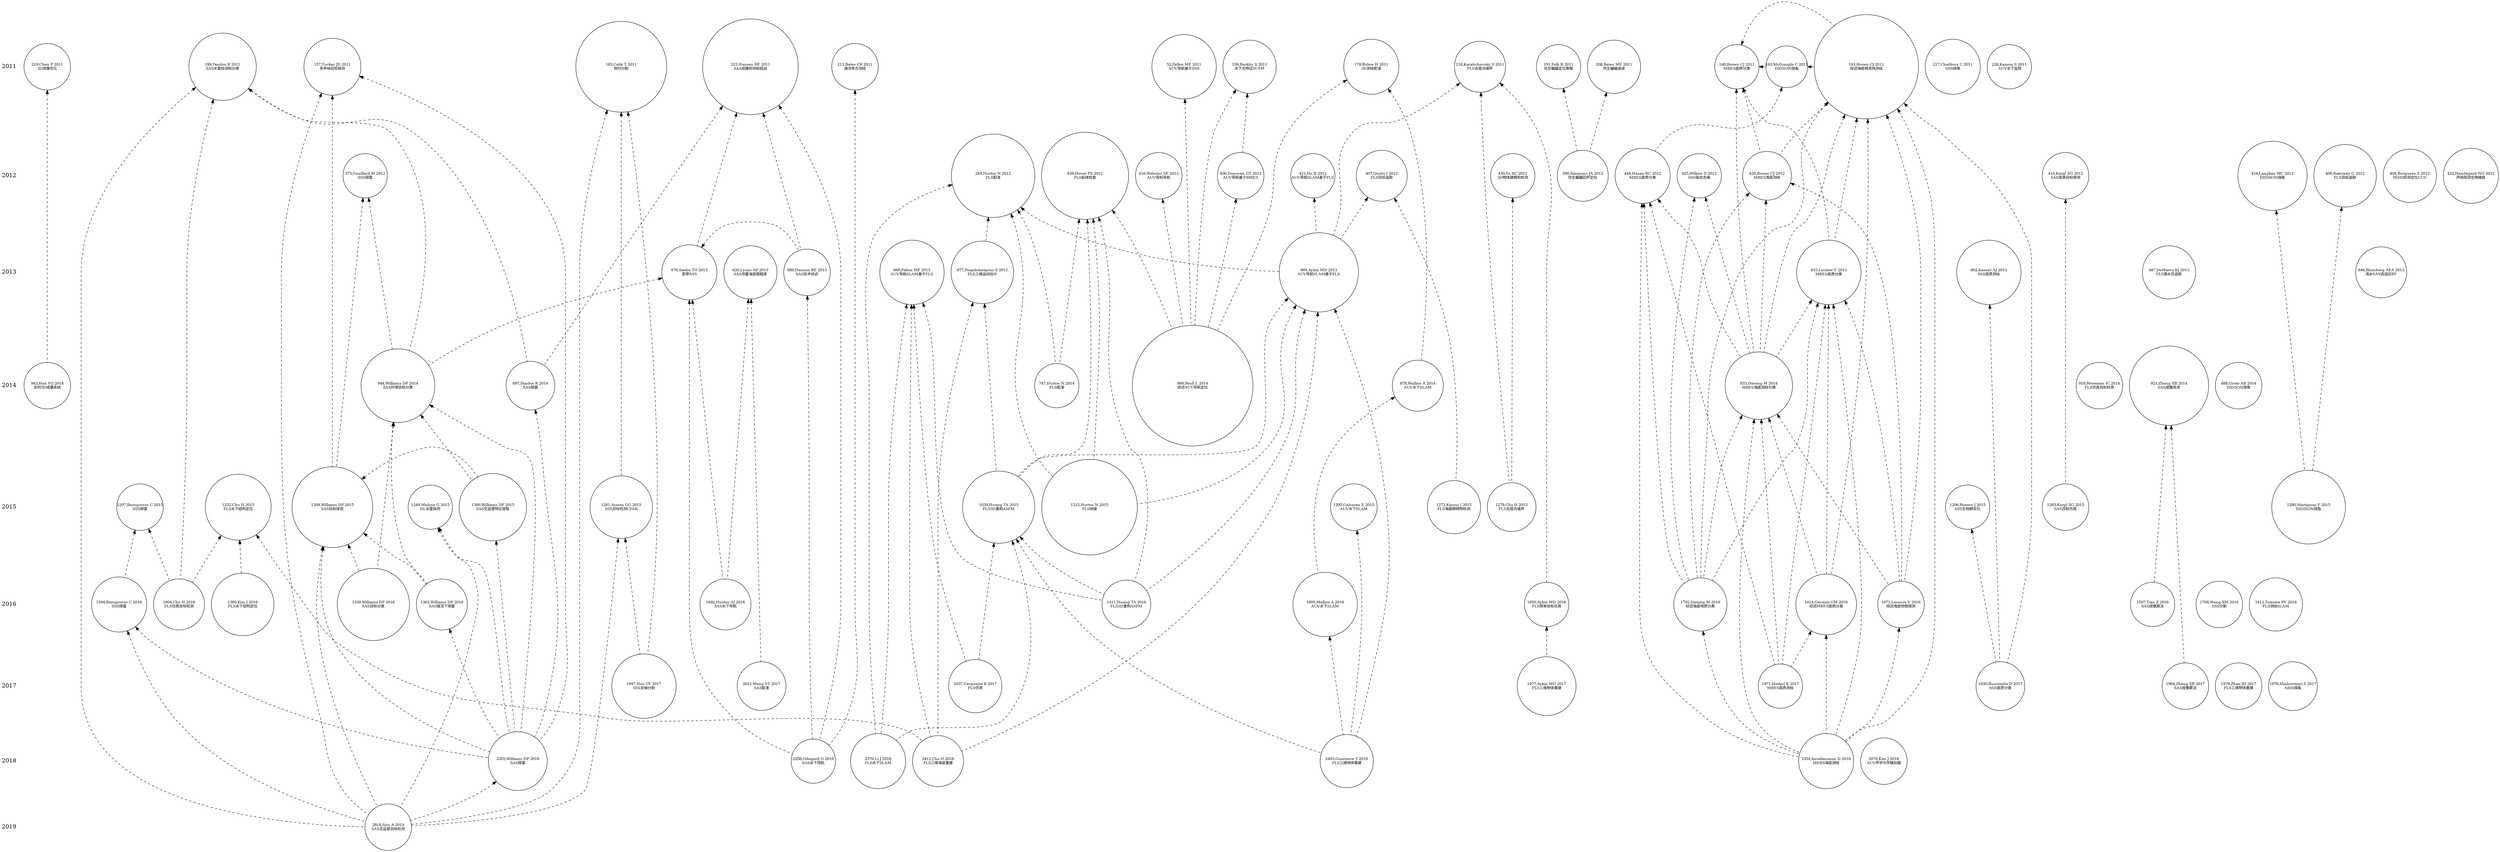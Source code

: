 digraph test {
	ratio="fill";
	node [fixedsize="true", fontsize="10", shape="circle"];
	edge [dir=back, style=dashed];	y2011 [fontsize="15", height="0.2363", label="2011", margin="0", rank="2011", shape="plaintext", width="0.58333296"];
	y2012 [fontsize="15", height="0.2363", label="2012", margin="0", rank="2012", shape="plaintext", width="0.58333296"];
	y2013 [fontsize="15", height="0.2363", label="2013", margin="0", rank="2013", shape="plaintext", width="0.58333296"];
	y2014 [fontsize="15", height="0.2363", label="2014", margin="0", rank="2014", shape="plaintext", width="0.58333296"];
	y2015 [fontsize="15", height="0.2363", label="2015", margin="0", rank="2015", shape="plaintext", width="0.58333296"];
	y2016 [fontsize="15", height="0.2363", label="2016", margin="0", rank="2016", shape="plaintext", width="0.58333296"];
	y2017 [fontsize="15", height="0.2363", label="2017", margin="0", rank="2017", shape="plaintext", width="0.58333296"];
	y2018 [fontsize="15", height="0.2363", label="2018", margin="0", rank="2018", shape="plaintext", width="0.58333296"];
	y2019 [fontsize="15", height="0.2363", label="2019", margin="0", rank="2019", shape="plaintext", width="0.58333296"];
	n942 [URL="942", height="1.7385016708940761", label="943,Han YQ 2014
实时3D成像系统", rank="2014", style="", width="1.7385016708940761"];
	n1410 [URL="1410", height="1.8233559349922999", label="1411,Huang TA 2016
FLS3D重构ASFM", rank="2016", style="", width="1.8233559349922999"];
	n407 [URL="407", height="1.7385016708940761", label="408,Donovan GT 2012
AUV导航基于MBES", rank="2012", style="", width="1.7385016708940761"];
	n865 [URL="865", height="4.5", label="866,Paull L 2014
综述AUV导航定位", rank="2014", style="", width="4.5"];
	n2369 [URL="2369", height="2.057022917612268", label="2370,Li J 2018
FLS水下SLAM", rank="2018", style="", width="2.057022917612268"];
	n667 [URL="667", height="2.396359178719425", label="668,Fallon MF 2013
AUV导航SLAM基于FLS", rank="2013", style="", width="2.396359178719425"];
	n2036 [URL="2036", height="1.9821968816472149", label="2037,Cerqueira R 2017
FLS仿真", rank="2017", style="", width="1.9821968816472149"];
	n2411 [URL="2411", height="1.904433162818214", label="2412,Cho H 2018
FLS三维海底重建", rank="2018", style="", width="1.904433162818214"];
	n190 [URL="190", height="1.6492874988101218", label="191,Falk B 2011
仿生蝙蝠定位策略", rank="2011", style="", width="1.6492874988101218"];
	n389 [URL="389", height="1.904433162818214", label="390,Simmons JA 2012
仿生蝙蝠回声定位", rank="2012", style="", width="1.904433162818214"];
	n424 [URL="424", height="1.6492874988101218", label="425,Wilken D 2012
SSS条纹去噪", rank="2012", style="", width="1.6492874988101218"];
	n932 [URL="932", height="2.519328268680588", label="933,Diesing M 2014
MBES海底测绘分类", rank="2014", style="", width="2.519328268680588"];
	n1701 [URL="1701", height="1.9821968816472149", label="1702,Diesing M 2016
综述海底地质分类", rank="2016", style="", width="1.9821968816472149"];
	n746 [URL="746", height="1.6492874988101218", label="747,Hurtos N 2014
FLS配准", rank="2014", style="", width="1.6492874988101218"];
	n2402 [URL="2402", height="1.9821968816472149", label="2403,Guerneve T 2018
FLS三维物体重建", rank="2018", style="", width="1.9821968816472149"];
	n1613 [URL="1613", height="2.2667288548682967", label="1614,Gavazzi GM 2016
综述MBES底质分类", rank="2016", style="", width="2.2667288548682967"];
	n1670 [URL="1670", height="1.7385016708940761", label="1671,Lecours V 2016
综述海底地貌探测", rank="2016", style="", width="1.7385016708940761"];
	n1970 [URL="1970", height="1.6492874988101218", label="1971,Herkul K 2017
MBES底质测绘", rank="2017", style="", width="1.6492874988101218"];
	n2353 [URL="2353", height="2.057022917612268", label="2354,Ierodiaconou D 2018
MEBS海底测绘", rank="2018", style="", width="2.057022917612268"];
	n675 [URL="675", height="2.057022917612268", label="676,Saebo TO 2013
宽带SAS", rank="2013", style="", width="2.057022917612268"];
	n688 [URL="688", height="1.7385016708940761", label="689,Hansen RE 2013
SAS技术综述", rank="2013", style="", width="1.7385016708940761"];
	n943 [URL="943", height="2.748812498016867", label="944,Williams DP 2014
SAS环境目标分类", rank="2014", style="", width="2.748812498016867"];
	n1691 [URL="1691", height="1.904433162818214", label="1692,Hunter AJ 2016
SAS水下导航", rank="2016", style="", width="1.904433162818214"];
	n2287 [URL="2287", height="1.6492874988101218", label="2288,Odegard O 2018
SAS水下导航", rank="2018", style="", width="1.6492874988101218"];
	n1208 [URL="1208", height="3.01117322303193", label="1209,Williams DP 2015
SAS目标探测", rank="2015", style="", width="3.01117322303193"];
	n1299 [URL="1299", height="2.519328268680588", label="1300,Williams DP 2015
SAS无监督特征提取", rank="2015", style="", width="2.519328268680588"];
	n1338 [URL="1338", height="2.69327520749061", label="1339,Williams DP 2016
SAS目标分类", rank="2016", style="", width="2.69327520749061"];
	n1362 [URL="1362", height="1.904433162818214", label="1363,Williams DP 2016
SAS强流下探雷", rank="2016", style="", width="1.904433162818214"];
	n2304 [URL="2304", height="2.199049998413493", label="2305,Williams DP 2018
SAS探雷", rank="2018", style="", width="2.199049998413493"];
	n2817 [URL="2817", height="1.7385016708940761", label="2818,Ahu A 2019
SAS无监督目标检测", rank="2019", style="", width="1.7385016708940761"];
	n429 [URL="429", height="1.6492874988101218", label="430,Yu SC 2012
3D物体建模和检测", rank="2012", style="", width="1.6492874988101218"];
	n1277 [URL="1277", height="1.8233559349922999", label="1278,Cho H 2015
FLS去斑点噪声", rank="2015", style="", width="1.8233559349922999"];
	n409 [URL="409", height="1.7385016708940761", label="410,Kargl SG 2012
SAS简单目标探测", rank="2012", style="", width="1.7385016708940761"];
	n1264 [URL="1264", height="1.7385016708940761", label="1265,Kargl SG 2015
SAS目标仿真", rank="2015", style="", width="1.7385016708940761"];
	n1929 [URL="1929", height="1.8233559349922999", label="1930,Buscombe D 2017
SSS底质分类", rank="2017", style="", width="1.8233559349922999"];
	n1248 [URL="1248", height="1.6492874988101218", label="1249,Mishne G 2015
DL水雷探测", rank="2015", style="", width="1.6492874988101218"];
	n1214 [URL="1214", height="3.56286820563801", label="1215,Hurtos N 2015
FLS拼接", rank="2015", style="", width="3.56286820563801"];
	n198 [URL="198", height="2.519328268680588", label="199,Fandos R 2011
SAS水雷检测和分类", rank="2011", style="", width="2.519328268680588"];
	n896 [URL="896", height="1.8233559349922999", label="897,Fandos R 2014
SAS探雷", rank="2014", style="", width="1.8233559349922999"];
	n1603 [URL="1603", height="1.904433162818214", label="1604,Cho H 2016
FLS仿真目标检测", rank="2016", style="", width="1.904433162818214"];
	n917 [URL="917", height="1.7385016708940761", label="918,Petreman IC 2014
FLS仿真目标检测", rank="2014", style="", width="1.7385016708940761"];
	n427 [URL="427", height="1.8233559349922999", label="428,Brown CJ 2012
MBES海底测绘", rank="2012", style="", width="1.8233559349922999"];
	n2020 [URL="2020", height="1.8233559349922999", label="2021,Wang VT 2017
SAS配准", rank="2017", style="", width="1.8233559349922999"];
	n1231 [URL="1231", height="2.4586126411866873", label="1232,Cho H 2015
FLS水下结构定位", rank="2015", style="", width="2.4586126411866873"];
	n1379 [URL="1379", height="2.332444749069672", label="1380,Kim J 2016
FLS水下结构定位", rank="2016", style="", width="2.332444749069672"];
	n218 [URL="218", height="1.7385016708940761", label="219,Chen P 2011
3D成像优化", rank="2011", style="", width="1.7385016708940761"];
	n178 [URL="178", height="2.057022917612268", label="179,Bulow H 2011
3D测绘配准", rank="2011", style="", width="2.057022917612268"];
	n877 [URL="877", height="1.904433162818214", label="878,Mallios A 2014
AUV水下SLAM", rank="2014", style="", width="1.904433162818214"];
	n420 [URL="420", height="1.6492874988101218", label="421,He B 2012
AUV导航SLAM基于FLS", rank="2012", style="", width="1.6492874988101218"];
	n668 [URL="668", height="2.960561665146384", label="669,Aykin MD 2013
AUV导航SLAM基于FLS", rank="2013", style="", width="2.960561665146384"];
	n1271 [URL="1271", height="1.9821968816472149", label="1272,Karoui I 2015
FLS海面障碍物检测", rank="2015", style="", width="1.9821968816472149"];
	n212 [URL="212", height="1.7385016708940761", label="213,Bates CR 2011
海洋考古测绘", rank="2011", style="", width="1.7385016708940761"];
	n486 [URL="486", height="1.9821968816472149", label="487,DeMarco KJ 2013
FLS潜水员追踪", rank="2013", style="", width="1.9821968816472149"];
	n619 [URL="619", height="1.9821968816472149", label="620,Lyons AP 2013
SAS测量海底粗糙度", rank="2013", style="", width="1.9821968816472149"];
	n216 [URL="216", height="2.057022917612268", label="217,Chailloux C 2011
SSS拼接", rank="2011", style="", width="2.057022917612268"];
	n372 [URL="372", height="1.6492874988101218", label="373,Couillard M 2012
SSS探雷", rank="2012", style="", width="1.6492874988101218"];
	n920 [URL="920", height="2.960561665146384", label="921,Zhang XB 2014
SAS成像改进", rank="2014", style="", width="2.960561665146384"];
	n1596 [URL="1596", height="1.6492874988101218", label="1597,Tian Z 2016
SAS成像算法", rank="2016", style="", width="1.6492874988101218"];
	n1963 [URL="1963", height="1.7385016708940761", label="1964,Zhang XB 2017
SAS成像算法", rank="2017", style="", width="1.7385016708940761"];
	n887 [URL="887", height="1.7385016708940761", label="888,Grote AB 2014
DIDSON探鱼", rank="2014", style="", width="1.7385016708940761"];
	n162 [URL="162", height="1.554963166046448", label="163,McGonigle C 2011
DIDSON探鱼", rank="2011", style="", width="1.554963166046448"];
	n192 [URL="192", height="3.8874079151161203", label="193,Brown CJ 2011
综述海底栖息地测绘", rank="2011", style="", width="3.8874079151161203"];
	n447 [URL="447", height="2.057022917612268", label="448,Hasan RC 2012
MBES底质分类", rank="2012", style="", width="2.057022917612268"];
	n1206 [URL="1206", height="1.7385016708940761", label="1207,Barngrover C 2015
SSS探雷", rank="2015", style="", width="1.7385016708940761"];
	n1593 [URL="1593", height="2.057022917612268", label="1594,Barngrover C 2016
SSS探雷", rank="2016", style="", width="2.057022917612268"];
	n182 [URL="182", height="3.38896365086226", label="183,Celik T 2011
侧扫分割", rank="2011", style="", width="3.38896365086226"];
	n1260 [URL="1260", height="2.332444749069672", label="1261,Acosta GG 2015
SSS目标检测CFAR", rank="2015", style="", width="2.332444749069672"];
	n1946 [URL="1946", height="2.396359178719425", label="1947,Huo GY 2017
SSS去噪分割", rank="2017", style="", width="2.396359178719425"];
	n676 [URL="676", height="2.332444749069672", label="677,Negahdaripour S 2013
FLS三维运动估计", rank="2013", style="", width="2.332444749069672"];
	n1038 [URL="1038", height="2.69327520749061", label="1039,Huang TA 2015
FLS3D重构ASFM", rank="2015", style="", width="2.69327520749061"];
	n1694 [URL="1694", height="2.396359178719425", label="1695,Mallios A 2016
AUV水下SLAM", rank="2016", style="", width="2.396359178719425"];
	n415 [URL="415", height="1.7385016708940761", label="416,Webster SE 2012
AUV信标导航", rank="2012", style="", width="1.7385016708940761"];
	n423 [URL="423", height="2.578614692299584", label="424,Langkau MC 2012
DIDISON探鱼", rank="2012", style="", width="2.578614692299584"];
	n1279 [URL="1279", height="2.748812498016867", label="1280,Martignac F 2015
DIDISON探鱼", rank="2015", style="", width="2.748812498016867"];
	n225 [URL="225", height="1.6492874988101218", label="226,Kemna S 2011
 AUV水下监控", rank="2011", style="", width="1.6492874988101218"];
	n207 [URL="207", height="1.9821968816472149", label="208,Bates ME 2011
仿生蝙蝠谐波", rank="2011", style="", width="1.9821968816472149"];
	n2077 [URL="2077", height="1.7385016708940761", label="2078,Kim J 2018
AUV声学光学模拟器", rank="2018", style="", width="1.7385016708940761"];
	n632 [URL="632", height="2.396359178719425", label="633,Lucieer V 2013
MBES底质分类", rank="2013", style="", width="2.396359178719425"];
	n167 [URL="167", height="1.6492874988101218", label="168,Brown CJ 2011
MBES底质分类", rank="2011", style="", width="1.6492874988101218"];
	n438 [URL="438", height="3.25243880940984", label="439,Hover FS 2012
FLS船体检查", rank="2012", style="", width="3.25243880940984"];
	n1976 [URL="1976", height="2.199049998413493", label="1977,Aykin MD 2017
FLS三维物体重建", rank="2017", style="", width="2.199049998413493"];
	n1978 [URL="1978", height="1.7385016708940761", label="1979,Zhao JH 2017
FLS三维物体重建", rank="2017", style="", width="1.7385016708940761"];
	n406 [URL="406", height="1.904433162818214", label="407,Quidu I 2012
FLS目标追踪", rank="2012", style="", width="1.904433162818214"];
	n405 [URL="405", height="2.332444749069672", label="406,Rakowitz G 2012
FLS目标追踪", rank="2012", style="", width="2.332444749069672"];
	n645 [URL="645", height="1.904433162818214", label="646,Blomberg AEA 2013
浅水SAS自适应BF", rank="2013", style="", width="1.904433162818214"];
	n1205 [URL="1205", height="1.6492874988101218", label="1206,Powers J 2015
SSS生物群定位", rank="2015", style="", width="1.6492874988101218"];
	n222 [URL="222", height="3.56286820563801", label="223,Hansen RE 2011
SAS成像和测绘挑战", rank="2011", style="", width="3.56286820563801"];
	n403 [URL="403", height="1.9821968816472149", label="404,Burguera A 2012
MSIS检测定位UUV", rank="2012", style="", width="1.9821968816472149"];
	n661 [URL="661", height="2.396359178719425", label="662,Kaeser AJ 2013
SSS底质测绘", rank="2013", style="", width="2.396359178719425"];
	n156 [URL="156", height="2.1292210053332283", label="157,Tucker JD 2011
多声呐目标探测", rank="2011", style="", width="2.1292210053332283"];
	n283 [URL="283", height="3.10992633209289", label="284,Hurtos N 2012
FLS配准", rank="2012", style="", width="3.10992633209289"];
	n421 [URL="421", height="2.057022917612268", label="422,Handegard NO 2012
声呐观测生物捕食", rank="2012", style="", width="2.057022917612268"];
	n217 [URL="217", height="1.904433162818214", label="218,Karabchevsky S 2011
FLS去斑点噪声", rank="2011", style="", width="1.904433162818214"];
	n1649 [URL="1649", height="1.6492874988101218", label="1650,Aykin MD 2016
FLS简单目标仿真", rank="2016", style="", width="1.6492874988101218"];
	n1975 [URL="1975", height="1.8233559349922999", label="1976,Shahrestani S 2017
ARIS探鱼", rank="2017", style="", width="1.8233559349922999"];
	n1707 [URL="1707", height="1.7385016708940761", label="1708,Wang XM 2016
SSS分割", rank="2016", style="", width="1.7385016708940761"];
	n158 [URL="158", height="1.9821968816472149", label="159,Barkby S 2011
水下无特征SLAM", rank="2011", style="", width="1.9821968816472149"];
	n1294 [URL="1294", height="1.7385016708940761", label="1295,Galceran E 2015
AUV水下SLAM", rank="2015", style="", width="1.7385016708940761"];
	n51 [URL="51", height="2.396359178719425", label="52,Fallon MF 2011
AUV导航基于SSS", rank="2011", style="", width="2.396359178719425"];
	n1411 [URL="1411", height="1.9821968816472149", label="1412,Teixeira PV 2016
FLS测绘SLAM", rank="2016", style="", width="1.9821968816472149"];
	n1038 -> n1410;
	n1038 -> n2036;
	n1038 -> n2369;
	n1038 -> n2402;
	n1205 -> n1929;
	n1206 -> n1593;
	n1206 -> n1603;
	n1208 -> n1299;
	n1208 -> n1338;
	n1208 -> n1362;
	n1208 -> n2304;
	n1208 -> n2817;
	n1231 -> n1379;
	n1231 -> n1603;
	n1231 -> n2411;
	n1248 -> n2304;
	n1248 -> n2817;
	n1260 -> n1946;
	n1260 -> n2817;
	n1294 -> n2402;
	n1299 -> n2304;
	n1362 -> n2304;
	n156 -> n1208;
	n156 -> n2304;
	n156 -> n2817;
	n158 -> n407;
	n158 -> n865;
	n1593 -> n2304;
	n1593 -> n2817;
	n1613 -> n1970;
	n1613 -> n2353;
	n162 -> n192;
	n162 -> n447;
	n1649 -> n1976;
	n167 -> n162;
	n167 -> n192;
	n167 -> n427;
	n167 -> n632;
	n167 -> n932;
	n1670 -> n2353;
	n1694 -> n2402;
	n1701 -> n2353;
	n178 -> n865;
	n178 -> n877;
	n182 -> n1260;
	n182 -> n1946;
	n182 -> n2817;
	n190 -> n389;
	n192 -> n1613;
	n192 -> n1670;
	n192 -> n1701;
	n192 -> n1929;
	n192 -> n2353;
	n192 -> n427;
	n192 -> n632;
	n192 -> n932;
	n198 -> n1603;
	n198 -> n2817;
	n198 -> n896;
	n198 -> n943;
	n207 -> n389;
	n212 -> n2287;
	n217 -> n1277;
	n217 -> n1649;
	n217 -> n668;
	n218 -> n942;
	n222 -> n2287;
	n222 -> n675;
	n222 -> n688;
	n222 -> n896;
	n2304 -> n2817;
	n283 -> n1214;
	n283 -> n2369;
	n283 -> n668;
	n283 -> n676;
	n283 -> n746;
	n372 -> n1208;
	n372 -> n943;
	n405 -> n1279;
	n406 -> n1271;
	n406 -> n668;
	n407 -> n865;
	n409 -> n1264;
	n415 -> n865;
	n420 -> n668;
	n423 -> n1279;
	n424 -> n1701;
	n424 -> n932;
	n427 -> n1670;
	n427 -> n1701;
	n427 -> n932;
	n429 -> n1277;
	n438 -> n1038;
	n438 -> n1214;
	n438 -> n1410;
	n438 -> n746;
	n438 -> n865;
	n447 -> n1701;
	n447 -> n1970;
	n447 -> n2353;
	n447 -> n932;
	n51 -> n865;
	n619 -> n1691;
	n619 -> n2020;
	n632 -> n1613;
	n632 -> n1670;
	n632 -> n1701;
	n632 -> n1970;
	n632 -> n2353;
	n632 -> n932;
	n661 -> n1929;
	n667 -> n1410;
	n667 -> n2036;
	n667 -> n2369;
	n667 -> n2411;
	n668 -> n1038;
	n668 -> n1214;
	n668 -> n1410;
	n668 -> n2402;
	n668 -> n2411;
	n675 -> n1691;
	n675 -> n2287;
	n675 -> n688;
	n675 -> n943;
	n676 -> n1038;
	n676 -> n2411;
	n688 -> n2287;
	n877 -> n1694;
	n896 -> n2304;
	n920 -> n1596;
	n920 -> n1963;
	n932 -> n1613;
	n932 -> n1670;
	n932 -> n1701;
	n932 -> n1970;
	n932 -> n2353;
	n943 -> n1299;
	n943 -> n1338;
	n943 -> n1362;
	n943 -> n2304;
	y2011 -> y2012 [arrowhead="normal", arrowtail="none", color="white", style="invis"];
	y2012 -> y2013 [arrowhead="normal", arrowtail="none", color="white", style="invis"];
	y2013 -> y2014 [arrowhead="normal", arrowtail="none", color="white", style="invis"];
	y2014 -> y2015 [arrowhead="normal", arrowtail="none", color="white", style="invis"];
	y2015 -> y2016 [arrowhead="normal", arrowtail="none", color="white", style="invis"];
	y2016 -> y2017 [arrowhead="normal", arrowtail="none", color="white", style="invis"];
	y2017 -> y2018 [arrowhead="normal", arrowtail="none", color="white", style="invis"];
	y2018 -> y2019 [arrowhead="normal", arrowtail="none", color="white", style="invis"];
	{rank=same; y2019; n2817}
	{rank=same; y2016; n1410; n1701; n1613; n1670; n1691; n1338; n1362; n1603; n1379; n1596; n1593; n1694; n1649; n1707; n1411}
	{rank=same; y2018; n2369; n2411; n2402; n2353; n2287; n2304; n2077}
	{rank=same; y2014; n942; n865; n932; n746; n943; n896; n917; n877; n920; n887}
	{rank=same; y2017; n2036; n1970; n1929; n2020; n1963; n1946; n1976; n1978; n1975}
	{rank=same; y2013; n667; n675; n688; n668; n486; n619; n676; n632; n645; n661}
	{rank=same; y2011; n190; n198; n218; n178; n212; n216; n162; n192; n182; n225; n207; n167; n222; n156; n217; n158; n51}
	{rank=same; y2015; n1208; n1299; n1277; n1264; n1248; n1214; n1231; n1271; n1206; n1260; n1038; n1279; n1205; n1294}
	{rank=same; y2012; n407; n389; n424; n429; n409; n427; n420; n372; n447; n415; n423; n438; n406; n405; n403; n283; n421}
}
